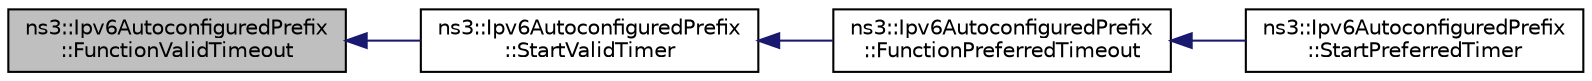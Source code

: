 digraph "ns3::Ipv6AutoconfiguredPrefix::FunctionValidTimeout"
{
  edge [fontname="Helvetica",fontsize="10",labelfontname="Helvetica",labelfontsize="10"];
  node [fontname="Helvetica",fontsize="10",shape=record];
  rankdir="LR";
  Node1 [label="ns3::Ipv6AutoconfiguredPrefix\l::FunctionValidTimeout",height=0.2,width=0.4,color="black", fillcolor="grey75", style="filled", fontcolor="black"];
  Node1 -> Node2 [dir="back",color="midnightblue",fontsize="10",style="solid"];
  Node2 [label="ns3::Ipv6AutoconfiguredPrefix\l::StartValidTimer",height=0.2,width=0.4,color="black", fillcolor="white", style="filled",URL="$d3/de5/classns3_1_1Ipv6AutoconfiguredPrefix.html#ad1df9fbb954d609282e763f76b8f904f",tooltip="Start the valid timer. "];
  Node2 -> Node3 [dir="back",color="midnightblue",fontsize="10",style="solid"];
  Node3 [label="ns3::Ipv6AutoconfiguredPrefix\l::FunctionPreferredTimeout",height=0.2,width=0.4,color="black", fillcolor="white", style="filled",URL="$d3/de5/classns3_1_1Ipv6AutoconfiguredPrefix.html#a810cfbf6b8348052eafcf609c38f934f",tooltip="Signal that the preferred time expired and start the valid timer. "];
  Node3 -> Node4 [dir="back",color="midnightblue",fontsize="10",style="solid"];
  Node4 [label="ns3::Ipv6AutoconfiguredPrefix\l::StartPreferredTimer",height=0.2,width=0.4,color="black", fillcolor="white", style="filled",URL="$d3/de5/classns3_1_1Ipv6AutoconfiguredPrefix.html#a8b1e842e9c7b957c34b942d57faa23e0",tooltip="Start the preferred timer. "];
}
